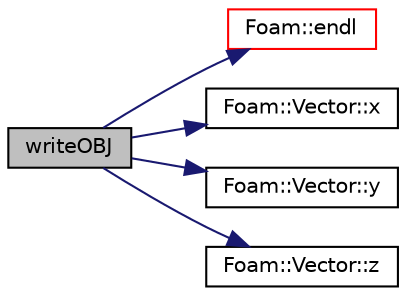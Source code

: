 digraph "writeOBJ"
{
  bgcolor="transparent";
  edge [fontname="Helvetica",fontsize="10",labelfontname="Helvetica",labelfontsize="10"];
  node [fontname="Helvetica",fontsize="10",shape=record];
  rankdir="LR";
  Node1 [label="writeOBJ",height=0.2,width=0.4,color="black", fillcolor="grey75", style="filled", fontcolor="black"];
  Node1 -> Node2 [color="midnightblue",fontsize="10",style="solid",fontname="Helvetica"];
  Node2 [label="Foam::endl",height=0.2,width=0.4,color="red",URL="$a10725.html#a2db8fe02a0d3909e9351bb4275b23ce4",tooltip="Add newline and flush stream. "];
  Node1 -> Node3 [color="midnightblue",fontsize="10",style="solid",fontname="Helvetica"];
  Node3 [label="Foam::Vector::x",height=0.2,width=0.4,color="black",URL="$a02787.html#aeb7dc4a97968c543f58f9c7082e55757"];
  Node1 -> Node4 [color="midnightblue",fontsize="10",style="solid",fontname="Helvetica"];
  Node4 [label="Foam::Vector::y",height=0.2,width=0.4,color="black",URL="$a02787.html#a77c00b469d89c23bd35d2eb236140f70"];
  Node1 -> Node5 [color="midnightblue",fontsize="10",style="solid",fontname="Helvetica"];
  Node5 [label="Foam::Vector::z",height=0.2,width=0.4,color="black",URL="$a02787.html#ac72a74f7dde9500927f63515c3f0a2f3"];
}
